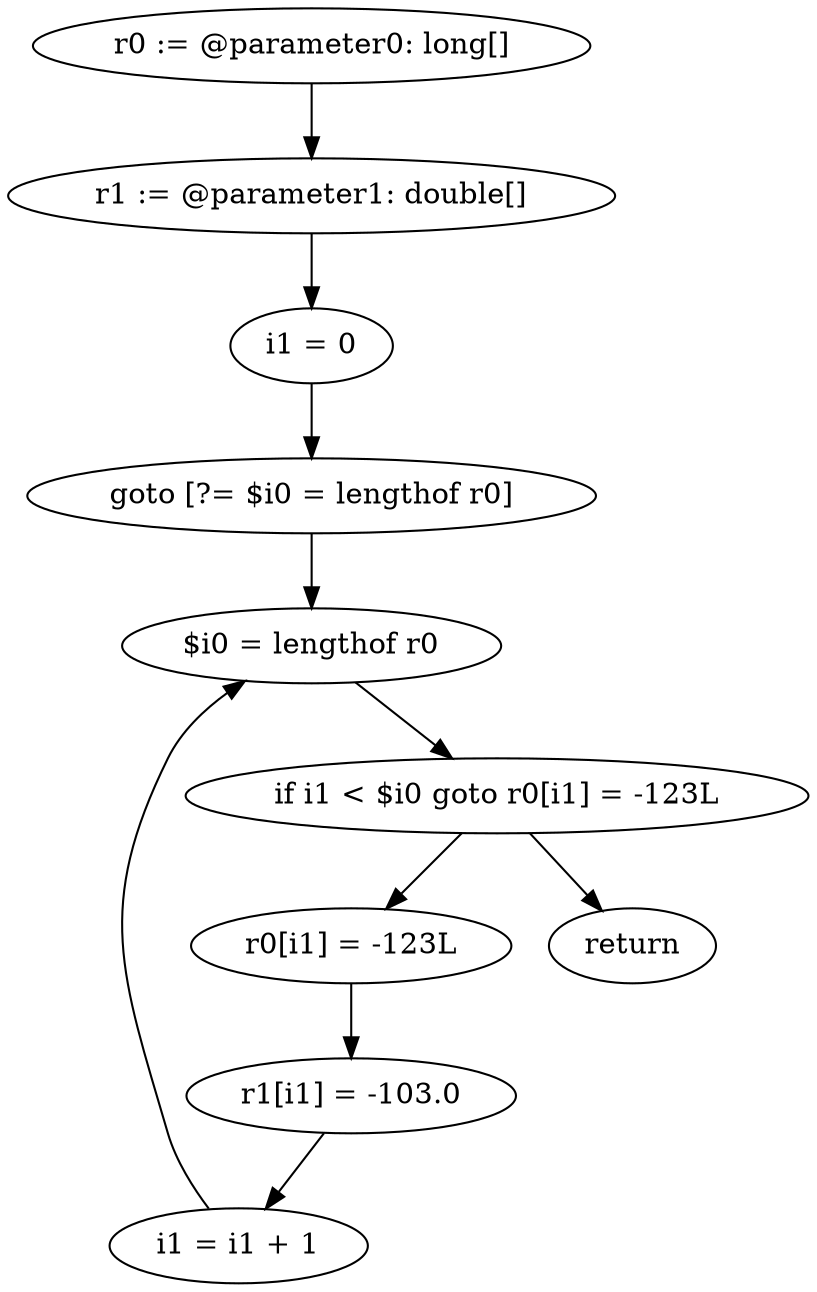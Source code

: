 digraph "unitGraph" {
    "r0 := @parameter0: long[]"
    "r1 := @parameter1: double[]"
    "i1 = 0"
    "goto [?= $i0 = lengthof r0]"
    "r0[i1] = -123L"
    "r1[i1] = -103.0"
    "i1 = i1 + 1"
    "$i0 = lengthof r0"
    "if i1 < $i0 goto r0[i1] = -123L"
    "return"
    "r0 := @parameter0: long[]"->"r1 := @parameter1: double[]";
    "r1 := @parameter1: double[]"->"i1 = 0";
    "i1 = 0"->"goto [?= $i0 = lengthof r0]";
    "goto [?= $i0 = lengthof r0]"->"$i0 = lengthof r0";
    "r0[i1] = -123L"->"r1[i1] = -103.0";
    "r1[i1] = -103.0"->"i1 = i1 + 1";
    "i1 = i1 + 1"->"$i0 = lengthof r0";
    "$i0 = lengthof r0"->"if i1 < $i0 goto r0[i1] = -123L";
    "if i1 < $i0 goto r0[i1] = -123L"->"return";
    "if i1 < $i0 goto r0[i1] = -123L"->"r0[i1] = -123L";
}
